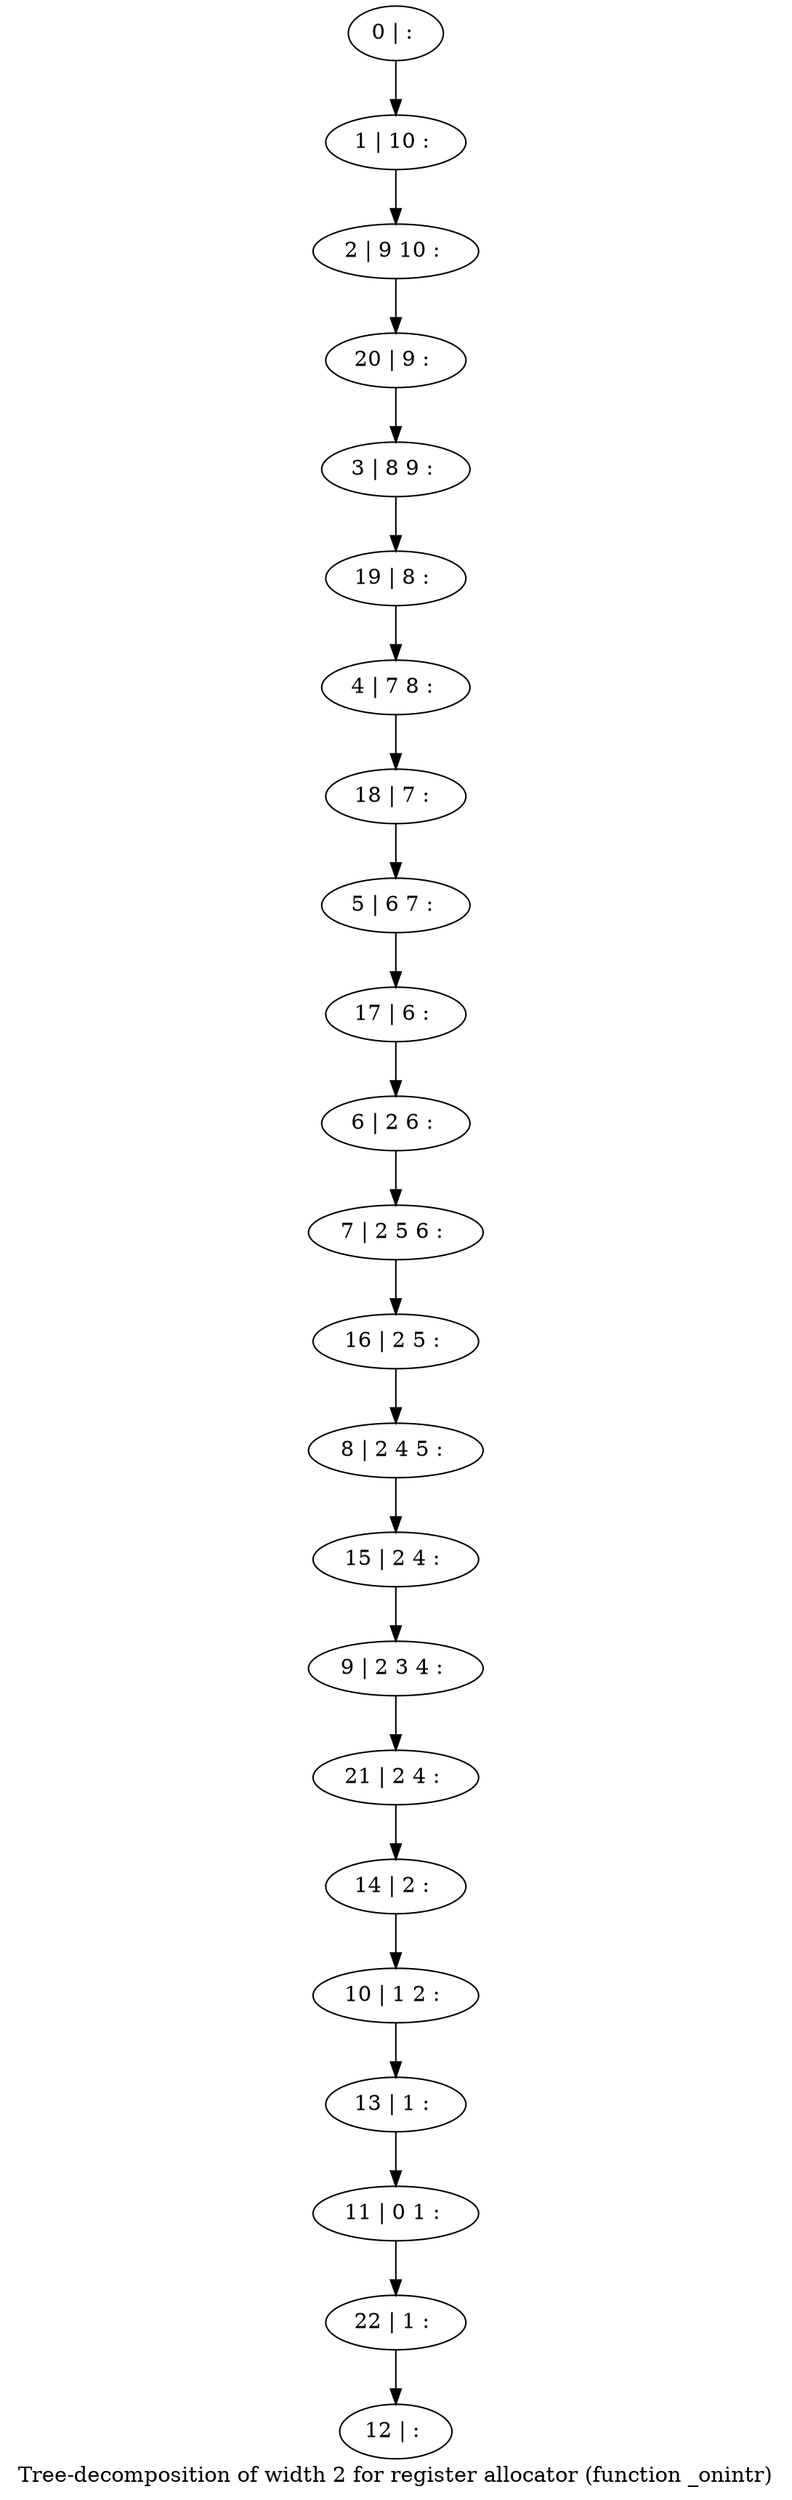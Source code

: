 digraph G {
graph [label="Tree-decomposition of width 2 for register allocator (function _onintr)"]
0[label="0 | : "];
1[label="1 | 10 : "];
2[label="2 | 9 10 : "];
3[label="3 | 8 9 : "];
4[label="4 | 7 8 : "];
5[label="5 | 6 7 : "];
6[label="6 | 2 6 : "];
7[label="7 | 2 5 6 : "];
8[label="8 | 2 4 5 : "];
9[label="9 | 2 3 4 : "];
10[label="10 | 1 2 : "];
11[label="11 | 0 1 : "];
12[label="12 | : "];
13[label="13 | 1 : "];
14[label="14 | 2 : "];
15[label="15 | 2 4 : "];
16[label="16 | 2 5 : "];
17[label="17 | 6 : "];
18[label="18 | 7 : "];
19[label="19 | 8 : "];
20[label="20 | 9 : "];
21[label="21 | 2 4 : "];
22[label="22 | 1 : "];
0->1 ;
1->2 ;
6->7 ;
13->11 ;
10->13 ;
14->10 ;
15->9 ;
8->15 ;
16->8 ;
7->16 ;
17->6 ;
5->17 ;
18->5 ;
4->18 ;
19->4 ;
3->19 ;
20->3 ;
2->20 ;
21->14 ;
9->21 ;
22->12 ;
11->22 ;
}
